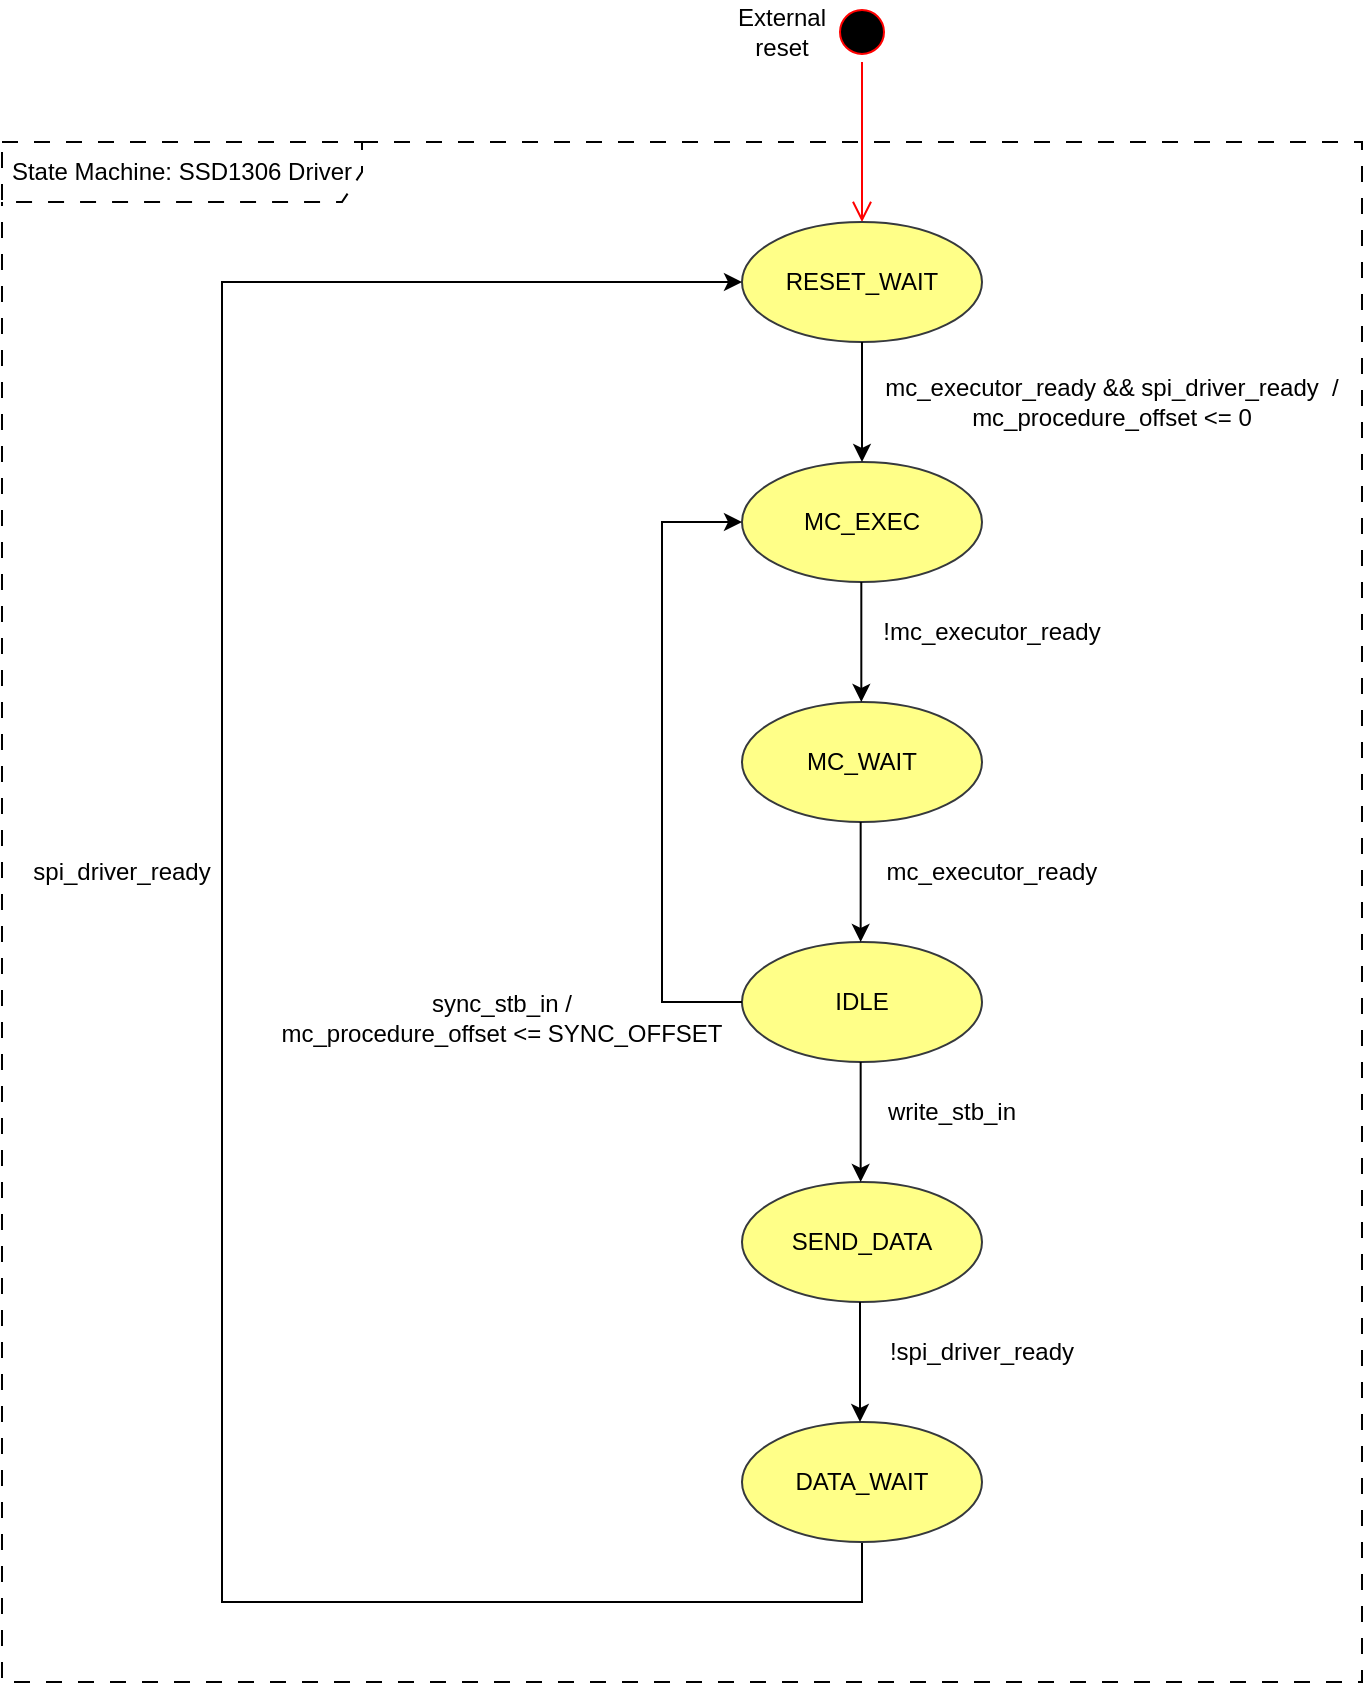 <mxfile version="24.7.17">
  <diagram name="Page-1" id="fS2TBBuwBfw6XBj3Vpff">
    <mxGraphModel dx="1728" dy="1852" grid="1" gridSize="10" guides="1" tooltips="1" connect="1" arrows="1" fold="1" page="1" pageScale="1" pageWidth="1169" pageHeight="827" math="0" shadow="0">
      <root>
        <mxCell id="0" />
        <mxCell id="1" parent="0" />
        <mxCell id="SbbcOOe-M4RnM6OQ8KH8-1" value="" style="ellipse;html=1;shape=startState;fillColor=#000000;strokeColor=#ff0000;" parent="1" vertex="1">
          <mxGeometry x="505" y="-320" width="30" height="30" as="geometry" />
        </mxCell>
        <mxCell id="SbbcOOe-M4RnM6OQ8KH8-2" value="" style="edgeStyle=orthogonalEdgeStyle;html=1;verticalAlign=bottom;endArrow=open;endSize=8;strokeColor=#ff0000;rounded=0;" parent="1" source="SbbcOOe-M4RnM6OQ8KH8-1" edge="1">
          <mxGeometry relative="1" as="geometry">
            <mxPoint x="520" y="-210" as="targetPoint" />
          </mxGeometry>
        </mxCell>
        <mxCell id="SbbcOOe-M4RnM6OQ8KH8-3" value="MC_EXEC" style="ellipse;whiteSpace=wrap;html=1;fillColor=#ffff88;strokeColor=#36393d;" parent="1" vertex="1">
          <mxGeometry x="460" y="-90" width="120" height="60" as="geometry" />
        </mxCell>
        <mxCell id="SbbcOOe-M4RnM6OQ8KH8-4" value="RESET_WAIT" style="ellipse;whiteSpace=wrap;html=1;fillColor=#ffff88;strokeColor=#36393d;" parent="1" vertex="1">
          <mxGeometry x="460" y="-210" width="120" height="60" as="geometry" />
        </mxCell>
        <mxCell id="SbbcOOe-M4RnM6OQ8KH8-5" value="MC_WAIT" style="ellipse;whiteSpace=wrap;html=1;fillColor=#ffff88;strokeColor=#36393d;" parent="1" vertex="1">
          <mxGeometry x="460" y="30" width="120" height="60" as="geometry" />
        </mxCell>
        <mxCell id="SbbcOOe-M4RnM6OQ8KH8-6" value="" style="endArrow=classic;html=1;rounded=0;exitX=0.5;exitY=1;exitDx=0;exitDy=0;entryX=0.5;entryY=0;entryDx=0;entryDy=0;" parent="1" source="SbbcOOe-M4RnM6OQ8KH8-4" target="SbbcOOe-M4RnM6OQ8KH8-3" edge="1">
          <mxGeometry width="50" height="50" relative="1" as="geometry">
            <mxPoint x="620" y="-40" as="sourcePoint" />
            <mxPoint x="670" y="-90" as="targetPoint" />
          </mxGeometry>
        </mxCell>
        <mxCell id="SbbcOOe-M4RnM6OQ8KH8-7" value="" style="endArrow=classic;html=1;rounded=0;exitX=0.5;exitY=1;exitDx=0;exitDy=0;entryX=0.5;entryY=0;entryDx=0;entryDy=0;" parent="1" edge="1">
          <mxGeometry width="50" height="50" relative="1" as="geometry">
            <mxPoint x="519.66" y="-30" as="sourcePoint" />
            <mxPoint x="519.66" y="30" as="targetPoint" />
          </mxGeometry>
        </mxCell>
        <mxCell id="SbbcOOe-M4RnM6OQ8KH8-8" value="" style="endArrow=classic;html=1;rounded=0;entryX=0;entryY=0.5;entryDx=0;entryDy=0;exitX=0.5;exitY=1;exitDx=0;exitDy=0;" parent="1" source="sAuPj8A2imR_d-cUK87z-1" target="SbbcOOe-M4RnM6OQ8KH8-4" edge="1">
          <mxGeometry width="50" height="50" relative="1" as="geometry">
            <mxPoint x="680" y="720" as="sourcePoint" />
            <mxPoint x="380" y="-180" as="targetPoint" />
            <Array as="points">
              <mxPoint x="520" y="480" />
              <mxPoint x="200" y="480" />
              <mxPoint x="200" y="-180" />
            </Array>
          </mxGeometry>
        </mxCell>
        <mxCell id="SbbcOOe-M4RnM6OQ8KH8-9" value="mc_executor_ready &amp;amp;&amp;amp; spi_driver_ready&amp;nbsp; / &lt;br&gt;mc_procedure_offset &amp;lt;= 0" style="text;html=1;align=center;verticalAlign=middle;whiteSpace=wrap;rounded=0;" parent="1" vertex="1">
          <mxGeometry x="520" y="-150" width="250" height="60" as="geometry" />
        </mxCell>
        <mxCell id="SbbcOOe-M4RnM6OQ8KH8-10" value="!mc_executor_ready" style="text;html=1;align=center;verticalAlign=middle;whiteSpace=wrap;rounded=0;" parent="1" vertex="1">
          <mxGeometry x="520" y="-20" width="130" height="30" as="geometry" />
        </mxCell>
        <mxCell id="SbbcOOe-M4RnM6OQ8KH8-11" value="spi_driver_ready" style="text;html=1;align=center;verticalAlign=middle;whiteSpace=wrap;rounded=0;" parent="1" vertex="1">
          <mxGeometry x="100" y="90" width="100" height="50" as="geometry" />
        </mxCell>
        <mxCell id="SbbcOOe-M4RnM6OQ8KH8-12" value="State Machine: SSD1306 Driver" style="shape=umlFrame;whiteSpace=wrap;html=1;pointerEvents=0;width=180;height=30;fillColor=none;dashed=1;dashPattern=8 8;" parent="1" vertex="1">
          <mxGeometry x="90" y="-250" width="680" height="770" as="geometry" />
        </mxCell>
        <mxCell id="SbbcOOe-M4RnM6OQ8KH8-13" value="External reset" style="text;html=1;align=center;verticalAlign=middle;whiteSpace=wrap;rounded=0;" parent="1" vertex="1">
          <mxGeometry x="450" y="-320" width="60" height="30" as="geometry" />
        </mxCell>
        <mxCell id="Ow-7XZzLv-gYGJ6s3WRC-1" value="SEND_DATA" style="ellipse;whiteSpace=wrap;html=1;fillColor=#ffff88;strokeColor=#36393d;" parent="1" vertex="1">
          <mxGeometry x="460" y="270" width="120" height="60" as="geometry" />
        </mxCell>
        <mxCell id="Ow-7XZzLv-gYGJ6s3WRC-2" value="IDLE" style="ellipse;whiteSpace=wrap;html=1;fillColor=#ffff88;strokeColor=#36393d;" parent="1" vertex="1">
          <mxGeometry x="460" y="150" width="120" height="60" as="geometry" />
        </mxCell>
        <mxCell id="Ow-7XZzLv-gYGJ6s3WRC-3" value="" style="endArrow=classic;html=1;rounded=0;exitX=0.5;exitY=1;exitDx=0;exitDy=0;entryX=0.5;entryY=0;entryDx=0;entryDy=0;" parent="1" edge="1">
          <mxGeometry width="50" height="50" relative="1" as="geometry">
            <mxPoint x="519.33" y="90" as="sourcePoint" />
            <mxPoint x="519.33" y="150" as="targetPoint" />
          </mxGeometry>
        </mxCell>
        <mxCell id="Ow-7XZzLv-gYGJ6s3WRC-4" value="" style="endArrow=classic;html=1;rounded=0;exitX=0.5;exitY=1;exitDx=0;exitDy=0;entryX=0.5;entryY=0;entryDx=0;entryDy=0;" parent="1" edge="1">
          <mxGeometry width="50" height="50" relative="1" as="geometry">
            <mxPoint x="519.33" y="210" as="sourcePoint" />
            <mxPoint x="519.33" y="270" as="targetPoint" />
          </mxGeometry>
        </mxCell>
        <mxCell id="Ow-7XZzLv-gYGJ6s3WRC-5" value="" style="endArrow=classic;html=1;rounded=0;exitX=0;exitY=0.5;exitDx=0;exitDy=0;entryX=0;entryY=0.5;entryDx=0;entryDy=0;" parent="1" source="Ow-7XZzLv-gYGJ6s3WRC-2" target="SbbcOOe-M4RnM6OQ8KH8-3" edge="1">
          <mxGeometry width="50" height="50" relative="1" as="geometry">
            <mxPoint x="529.33" y="100" as="sourcePoint" />
            <mxPoint x="529.33" y="160" as="targetPoint" />
            <Array as="points">
              <mxPoint x="420" y="180" />
              <mxPoint x="420" y="-60" />
            </Array>
          </mxGeometry>
        </mxCell>
        <mxCell id="Ow-7XZzLv-gYGJ6s3WRC-7" value="write_stb_in" style="text;html=1;align=center;verticalAlign=middle;whiteSpace=wrap;rounded=0;" parent="1" vertex="1">
          <mxGeometry x="520" y="220" width="90" height="30" as="geometry" />
        </mxCell>
        <mxCell id="Ow-7XZzLv-gYGJ6s3WRC-8" value="&lt;div&gt;sync_stb_in&lt;span style=&quot;background-color: initial;&quot;&gt;&amp;nbsp;/&lt;/span&gt;&lt;/div&gt;&lt;div&gt;mc_procedure_offset &amp;lt;= SYNC_OFFSET&lt;/div&gt;" style="text;html=1;align=center;verticalAlign=middle;whiteSpace=wrap;rounded=0;" parent="1" vertex="1">
          <mxGeometry x="220" y="150" width="240" height="75" as="geometry" />
        </mxCell>
        <mxCell id="sAuPj8A2imR_d-cUK87z-1" value="DATA_WAIT" style="ellipse;whiteSpace=wrap;html=1;fillColor=#ffff88;strokeColor=#36393d;" vertex="1" parent="1">
          <mxGeometry x="460" y="390" width="120" height="60" as="geometry" />
        </mxCell>
        <mxCell id="sAuPj8A2imR_d-cUK87z-3" value="" style="endArrow=classic;html=1;rounded=0;exitX=0.5;exitY=1;exitDx=0;exitDy=0;entryX=0.5;entryY=0;entryDx=0;entryDy=0;" edge="1" parent="1">
          <mxGeometry width="50" height="50" relative="1" as="geometry">
            <mxPoint x="519" y="330" as="sourcePoint" />
            <mxPoint x="519" y="390" as="targetPoint" />
          </mxGeometry>
        </mxCell>
        <mxCell id="sAuPj8A2imR_d-cUK87z-4" value="mc_executor_ready" style="text;html=1;align=center;verticalAlign=middle;whiteSpace=wrap;rounded=0;" vertex="1" parent="1">
          <mxGeometry x="520" y="100" width="130" height="30" as="geometry" />
        </mxCell>
        <mxCell id="sAuPj8A2imR_d-cUK87z-5" value="!spi_driver_ready" style="text;html=1;align=center;verticalAlign=middle;whiteSpace=wrap;rounded=0;" vertex="1" parent="1">
          <mxGeometry x="520" y="340" width="120" height="30" as="geometry" />
        </mxCell>
      </root>
    </mxGraphModel>
  </diagram>
</mxfile>
